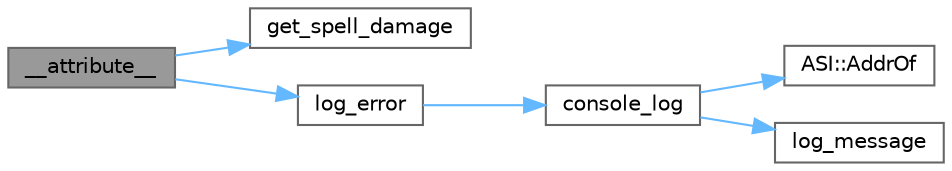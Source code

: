 digraph "__attribute__"
{
 // LATEX_PDF_SIZE
  bgcolor="transparent";
  edge [fontname=Helvetica,fontsize=10,labelfontname=Helvetica,labelfontsize=10];
  node [fontname=Helvetica,fontsize=10,shape=box,height=0.2,width=0.4];
  rankdir="LR";
  Node1 [id="Node000001",label="__attribute__",height=0.2,width=0.4,color="gray40", fillcolor="grey60", style="filled", fontcolor="black",tooltip=" "];
  Node1 -> Node2 [id="edge1_Node000001_Node000002",color="steelblue1",style="solid",tooltip=" "];
  Node2 [id="Node000002",label="get_spell_damage",height=0.2,width=0.4,color="grey40", fillcolor="white", style="filled",URL="$sf__spelldamage__registry_8cpp.html#a39b998f9d47f3f2eed4e98c14ff5c5d2",tooltip=" "];
  Node1 -> Node3 [id="edge2_Node000001_Node000003",color="steelblue1",style="solid",tooltip=" "];
  Node3 [id="Node000003",label="log_error",height=0.2,width=0.4,color="grey40", fillcolor="white", style="filled",URL="$sf__wrappers_8c.html#aad4d6cb3f073a7fff67de1c1daa2c1f7",tooltip=" "];
  Node3 -> Node4 [id="edge3_Node000003_Node000004",color="steelblue1",style="solid",tooltip=" "];
  Node4 [id="Node000004",label="console_log",height=0.2,width=0.4,color="grey40", fillcolor="white", style="filled",URL="$sf__console__hook_8c.html#af6b694e632c7b92e802468161b511edf",tooltip=" "];
  Node4 -> Node5 [id="edge4_Node000004_Node000005",color="steelblue1",style="solid",tooltip=" "];
  Node5 [id="Node000005",label="ASI::AddrOf",height=0.2,width=0.4,color="grey40", fillcolor="white", style="filled",URL="$namespace_a_s_i.html#a05ca5acefdcb7e955f472b60e5511a1a",tooltip="returns \"real\" virtual address of given memory offset"];
  Node4 -> Node6 [id="edge5_Node000004_Node000006",color="steelblue1",style="solid",tooltip=" "];
  Node6 [id="Node000006",label="log_message",height=0.2,width=0.4,color="grey40", fillcolor="white", style="filled",URL="$sf__wrappers_8c.html#ac5c95c4eeefbc3d135cafe996908b639",tooltip=" "];
}

